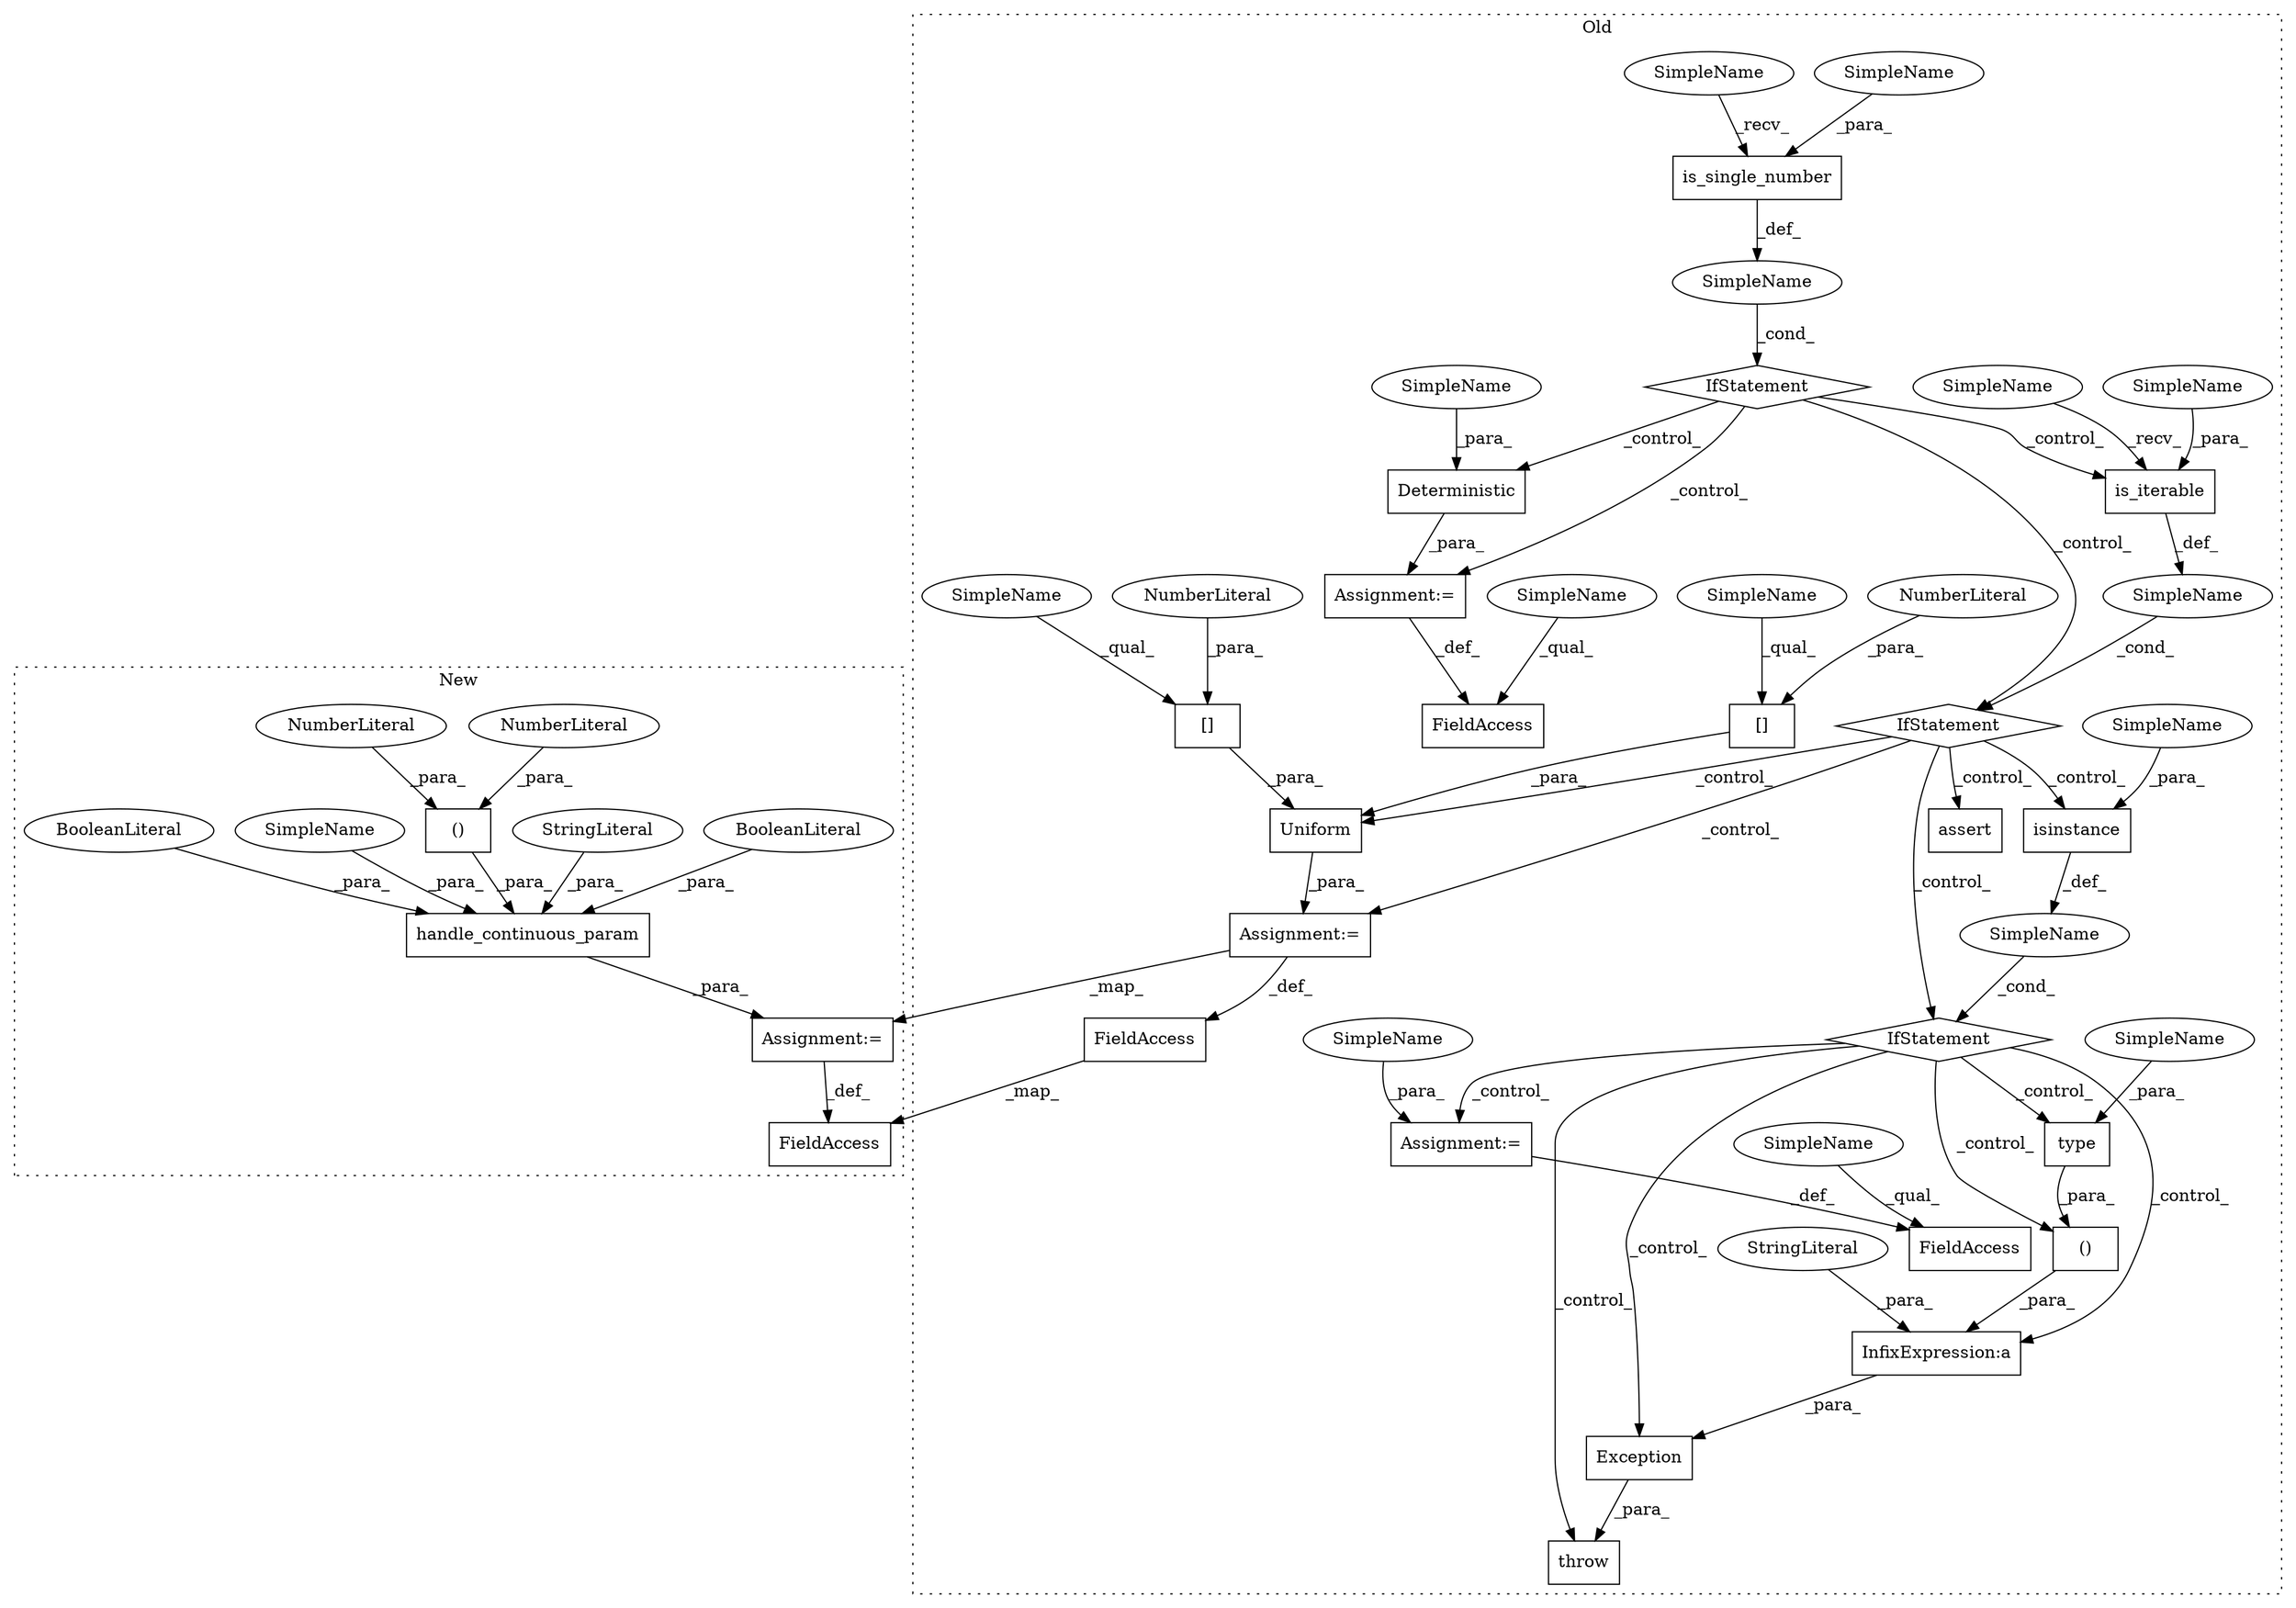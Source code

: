 digraph G {
subgraph cluster0 {
1 [label="Deterministic" a="32" s="4751,4770" l="14,1" shape="box"];
3 [label="is_iterable" a="32" s="4800,4817" l="12,1" shape="box"];
5 [label="()" a="106" s="5234" l="35" shape="box"];
6 [label="is_single_number" a="32" s="4707,4729" l="17,1" shape="box"];
9 [label="type" a="32" s="5258,5268" l="5,1" shape="box"];
10 [label="InfixExpression:a" a="27" s="5224" l="10" shape="box"];
11 [label="[]" a="2" s="4996,5003" l="6,1" shape="box"];
13 [label="NumberLiteral" a="34" s="5002" l="1" shape="ellipse"];
14 [label="[]" a="2" s="4987,4994" l="6,1" shape="box"];
15 [label="NumberLiteral" a="34" s="4993" l="1" shape="ellipse"];
16 [label="SimpleName" a="42" s="" l="" shape="ellipse"];
17 [label="SimpleName" a="42" s="" l="" shape="ellipse"];
18 [label="SimpleName" a="42" s="" l="" shape="ellipse"];
19 [label="isinstance" a="32" s="5027,5063" l="11,1" shape="box"];
21 [label="StringLiteral" a="45" s="5128" l="96" shape="ellipse"];
22 [label="Exception" a="32" s="5118,5269" l="10,2" shape="box"];
23 [label="throw" a="53" s="5112" l="6" shape="box"];
24 [label="IfStatement" a="25" s="4789,4818" l="4,2" shape="diamond"];
25 [label="Assignment:=" a="7" s="4750" l="1" shape="box"];
26 [label="IfStatement" a="25" s="5023,5064" l="4,2" shape="diamond"];
27 [label="Assignment:=" a="7" s="5084" l="1" shape="box"];
28 [label="IfStatement" a="25" s="4696,4730" l="4,2" shape="diamond"];
29 [label="Uniform" a="32" s="4979,5004" l="8,1" shape="box"];
30 [label="assert" a="32" s="4835,4958" l="10,2" shape="box"];
32 [label="FieldAccess" a="22" s="4740" l="10" shape="box"];
33 [label="FieldAccess" a="22" s="5074" l="10" shape="box"];
35 [label="Assignment:=" a="7" s="4978" l="1" shape="box"];
37 [label="FieldAccess" a="22" s="4968" l="10" shape="box"];
38 [label="SimpleName" a="42" s="5263" l="5" shape="ellipse"];
39 [label="SimpleName" a="42" s="4812" l="5" shape="ellipse"];
40 [label="SimpleName" a="42" s="4996" l="5" shape="ellipse"];
41 [label="SimpleName" a="42" s="5038" l="5" shape="ellipse"];
42 [label="SimpleName" a="42" s="5085" l="5" shape="ellipse"];
43 [label="SimpleName" a="42" s="4765" l="5" shape="ellipse"];
44 [label="SimpleName" a="42" s="4724" l="5" shape="ellipse"];
45 [label="SimpleName" a="42" s="4987" l="5" shape="ellipse"];
46 [label="SimpleName" a="42" s="4740" l="4" shape="ellipse"];
47 [label="SimpleName" a="42" s="5074" l="4" shape="ellipse"];
48 [label="SimpleName" a="42" s="4700" l="6" shape="ellipse"];
49 [label="SimpleName" a="42" s="4793" l="6" shape="ellipse"];
label = "Old";
style="dotted";
}
subgraph cluster1 {
2 [label="handle_continuous_param" a="32" s="4718,4789" l="24,1" shape="box"];
4 [label="()" a="106" s="4761" l="17" shape="box"];
7 [label="BooleanLiteral" a="9" s="4780" l="4" shape="ellipse"];
8 [label="BooleanLiteral" a="9" s="4785" l="4" shape="ellipse"];
12 [label="NumberLiteral" a="34" s="4761" l="1" shape="ellipse"];
20 [label="StringLiteral" a="45" s="4748" l="7" shape="ellipse"];
31 [label="NumberLiteral" a="34" s="4775" l="3" shape="ellipse"];
34 [label="Assignment:=" a="7" s="4706" l="1" shape="box"];
36 [label="FieldAccess" a="22" s="4696" l="10" shape="box"];
50 [label="SimpleName" a="42" s="4742" l="5" shape="ellipse"];
label = "New";
style="dotted";
}
1 -> 25 [label="_para_"];
2 -> 34 [label="_para_"];
3 -> 17 [label="_def_"];
4 -> 2 [label="_para_"];
5 -> 10 [label="_para_"];
6 -> 16 [label="_def_"];
7 -> 2 [label="_para_"];
8 -> 2 [label="_para_"];
9 -> 5 [label="_para_"];
10 -> 22 [label="_para_"];
11 -> 29 [label="_para_"];
12 -> 4 [label="_para_"];
13 -> 11 [label="_para_"];
14 -> 29 [label="_para_"];
15 -> 14 [label="_para_"];
16 -> 28 [label="_cond_"];
17 -> 24 [label="_cond_"];
18 -> 26 [label="_cond_"];
19 -> 18 [label="_def_"];
20 -> 2 [label="_para_"];
21 -> 10 [label="_para_"];
22 -> 23 [label="_para_"];
24 -> 30 [label="_control_"];
24 -> 29 [label="_control_"];
24 -> 35 [label="_control_"];
24 -> 19 [label="_control_"];
24 -> 26 [label="_control_"];
25 -> 32 [label="_def_"];
26 -> 9 [label="_control_"];
26 -> 5 [label="_control_"];
26 -> 27 [label="_control_"];
26 -> 22 [label="_control_"];
26 -> 23 [label="_control_"];
26 -> 10 [label="_control_"];
27 -> 33 [label="_def_"];
28 -> 3 [label="_control_"];
28 -> 24 [label="_control_"];
28 -> 1 [label="_control_"];
28 -> 25 [label="_control_"];
29 -> 35 [label="_para_"];
31 -> 4 [label="_para_"];
34 -> 36 [label="_def_"];
35 -> 37 [label="_def_"];
35 -> 34 [label="_map_"];
37 -> 36 [label="_map_"];
38 -> 9 [label="_para_"];
39 -> 3 [label="_para_"];
40 -> 11 [label="_qual_"];
41 -> 19 [label="_para_"];
42 -> 27 [label="_para_"];
43 -> 1 [label="_para_"];
44 -> 6 [label="_para_"];
45 -> 14 [label="_qual_"];
46 -> 32 [label="_qual_"];
47 -> 33 [label="_qual_"];
48 -> 6 [label="_recv_"];
49 -> 3 [label="_recv_"];
50 -> 2 [label="_para_"];
}